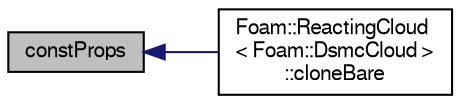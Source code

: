 digraph "constProps"
{
  bgcolor="transparent";
  edge [fontname="FreeSans",fontsize="10",labelfontname="FreeSans",labelfontsize="10"];
  node [fontname="FreeSans",fontsize="10",shape=record];
  rankdir="LR";
  Node24 [label="constProps",height=0.2,width=0.4,color="black", fillcolor="grey75", style="filled", fontcolor="black"];
  Node24 -> Node25 [dir="back",color="midnightblue",fontsize="10",style="solid",fontname="FreeSans"];
  Node25 [label="Foam::ReactingCloud\l\< Foam::DsmcCloud \>\l::cloneBare",height=0.2,width=0.4,color="black",URL="$a23814.html#a519c85b79b984c70934c244a934588ca",tooltip="Construct and return bare clone based on (this) with new name. "];
}
